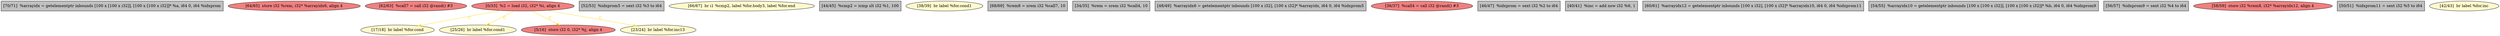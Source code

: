 
digraph G {


node646 [fillcolor=grey,label="[70/71]  %arrayidx = getelementptr inbounds [100 x [100 x i32]], [100 x [100 x i32]]* %a, i64 0, i64 %idxprom",shape=rectangle,style=filled ]
node645 [fillcolor=lightcoral,label="[64/65]  store i32 %rem, i32* %arrayidx6, align 4",shape=ellipse,style=filled ]
node644 [fillcolor=lightcoral,label="[62/63]  %call7 = call i32 @rand() #3",shape=ellipse,style=filled ]
node643 [fillcolor=lightcoral,label="[0/33]  %2 = load i32, i32* %i, align 4",shape=ellipse,style=filled ]
node642 [fillcolor=lemonchiffon,label="[17/18]  br label %for.cond",shape=ellipse,style=filled ]
node647 [fillcolor=lemonchiffon,label="[25/26]  br label %for.cond1",shape=ellipse,style=filled ]
node631 [fillcolor=grey,label="[52/53]  %idxprom5 = sext i32 %3 to i64",shape=rectangle,style=filled ]
node649 [fillcolor=lemonchiffon,label="[66/67]  br i1 %cmp2, label %for.body3, label %for.end",shape=ellipse,style=filled ]
node627 [fillcolor=grey,label="[44/45]  %cmp2 = icmp slt i32 %1, 100",shape=rectangle,style=filled ]
node641 [fillcolor=lemonchiffon,label="[38/39]  br label %for.cond1",shape=ellipse,style=filled ]
node648 [fillcolor=grey,label="[68/69]  %rem8 = srem i32 %call7, 10",shape=rectangle,style=filled ]
node637 [fillcolor=grey,label="[34/35]  %rem = srem i32 %call4, 10",shape=rectangle,style=filled ]
node629 [fillcolor=grey,label="[48/49]  %arrayidx6 = getelementptr inbounds [100 x i32], [100 x i32]* %arrayidx, i64 0, i64 %idxprom5",shape=rectangle,style=filled ]
node636 [fillcolor=lightcoral,label="[36/37]  %call4 = call i32 @rand() #3",shape=ellipse,style=filled ]
node628 [fillcolor=grey,label="[46/47]  %idxprom = sext i32 %2 to i64",shape=rectangle,style=filled ]
node626 [fillcolor=grey,label="[40/41]  %inc = add nsw i32 %6, 1",shape=rectangle,style=filled ]
node635 [fillcolor=grey,label="[60/61]  %arrayidx12 = getelementptr inbounds [100 x i32], [100 x i32]* %arrayidx10, i64 0, i64 %idxprom11",shape=rectangle,style=filled ]
node632 [fillcolor=grey,label="[54/55]  %arrayidx10 = getelementptr inbounds [100 x [100 x i32]], [100 x [100 x i32]]* %b, i64 0, i64 %idxprom9",shape=rectangle,style=filled ]
node633 [fillcolor=grey,label="[56/57]  %idxprom9 = sext i32 %4 to i64",shape=rectangle,style=filled ]
node634 [fillcolor=lightcoral,label="[58/59]  store i32 %rem8, i32* %arrayidx12, align 4",shape=ellipse,style=filled ]
node638 [fillcolor=lightcoral,label="[5/16]  store i32 0, i32* %j, align 4",shape=ellipse,style=filled ]
node630 [fillcolor=grey,label="[50/51]  %idxprom11 = sext i32 %5 to i64",shape=rectangle,style=filled ]
node639 [fillcolor=lemonchiffon,label="[23/24]  br label %for.inc13",shape=ellipse,style=filled ]
node640 [fillcolor=lemonchiffon,label="[42/43]  br label %for.inc",shape=ellipse,style=filled ]

node643->node639 [style=solid,color=gold,label="C",penwidth=1.0,fontcolor=gold ]
node643->node647 [style=solid,color=gold,label="C",penwidth=1.0,fontcolor=gold ]
node643->node638 [style=solid,color=gold,label="C",penwidth=1.0,fontcolor=gold ]
node643->node642 [style=solid,color=gold,label="C",penwidth=1.0,fontcolor=gold ]


}
